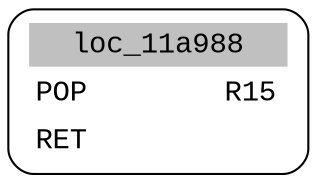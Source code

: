 digraph asm_graph {
1941 [
shape="Mrecord" fontname="Courier New"label =<<table border="0" cellborder="0" cellpadding="3"><tr><td align="center" colspan="2" bgcolor="grey">loc_11a988</td></tr><tr><td align="left">POP        R15</td></tr><tr><td align="left">RET        </td></tr></table>> ];
}
